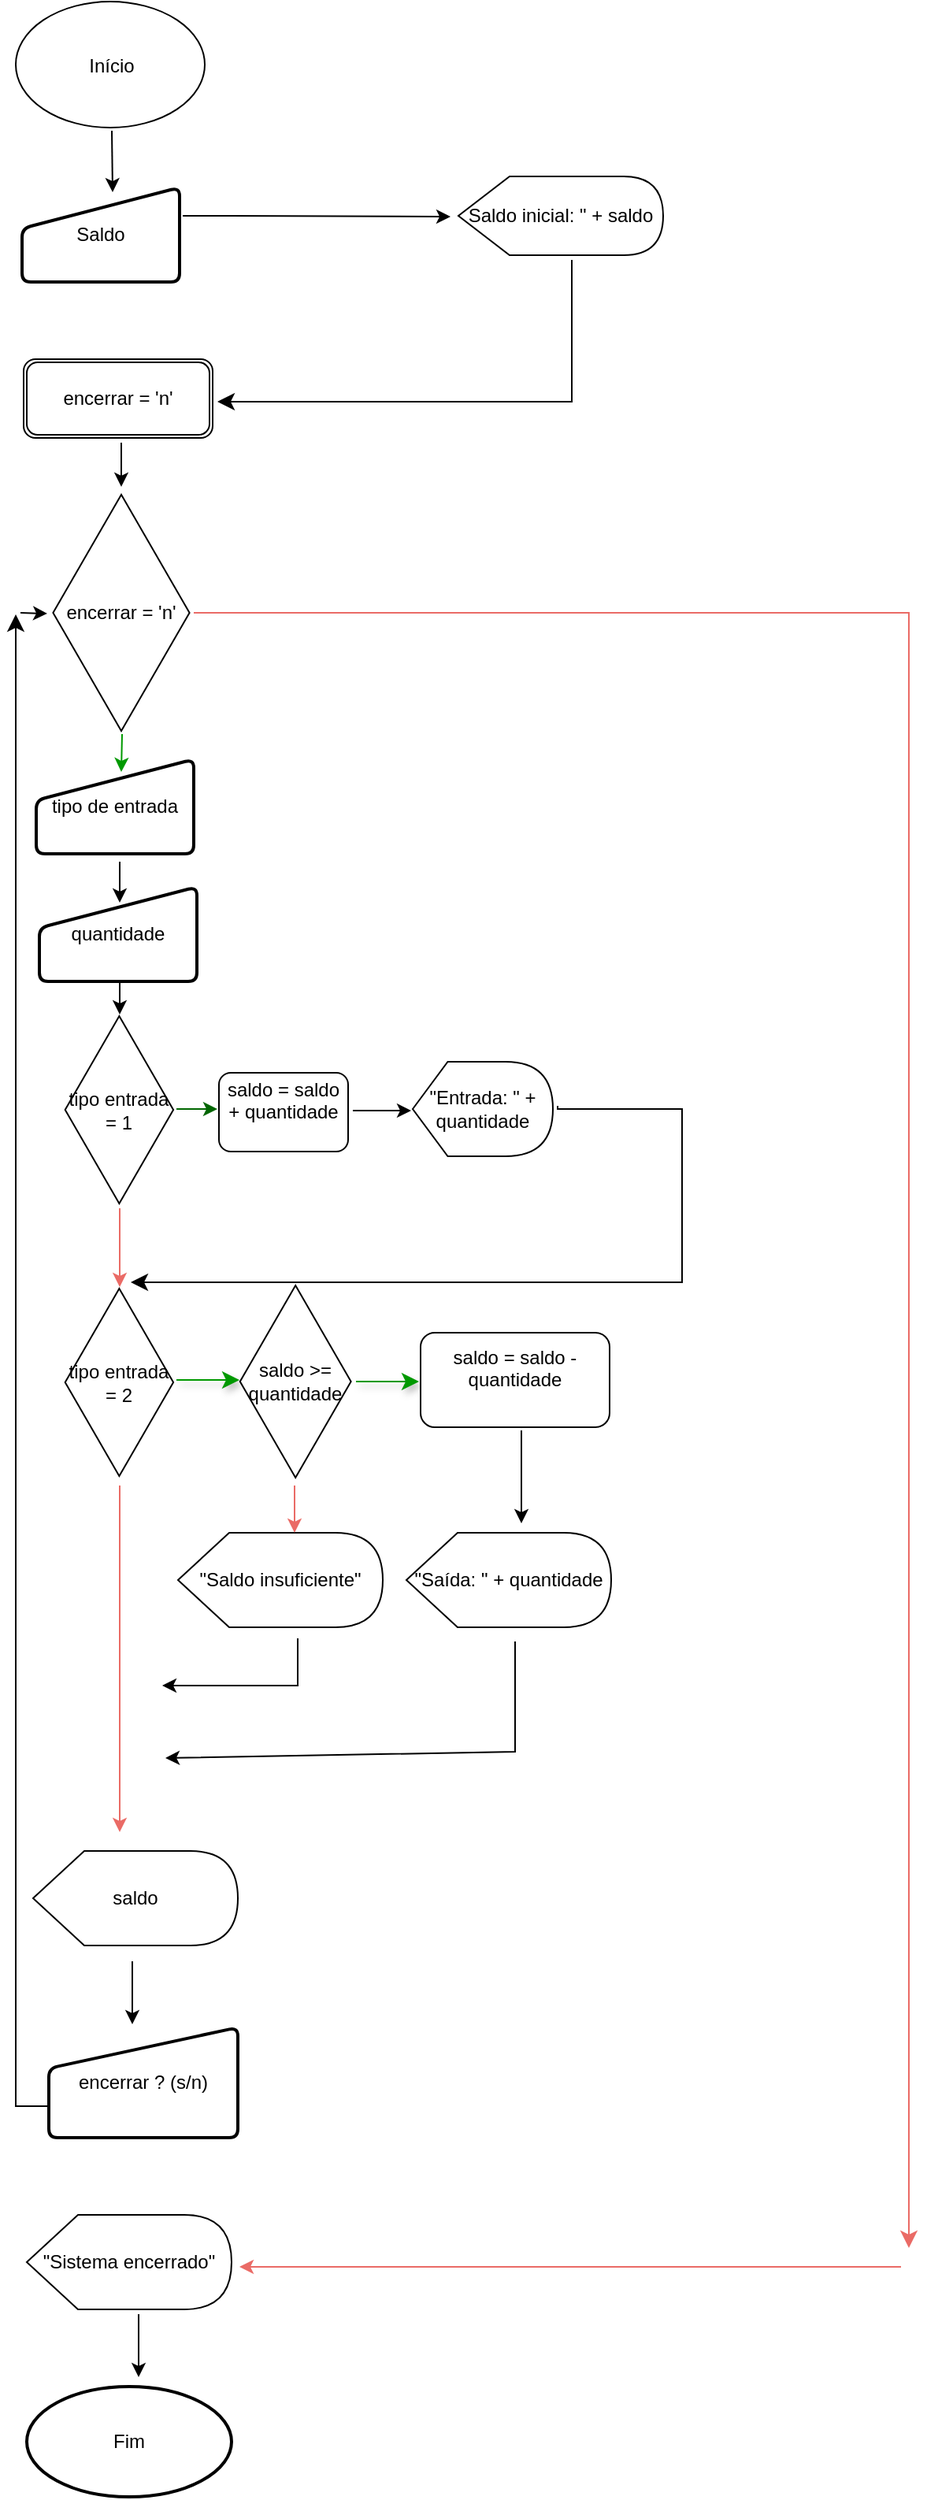 <mxfile version="22.1.3" type="github">
  <diagram name="Page-1" id="8ce9d11a-91a2-4d17-14d8-a56ed91bf033">
    <mxGraphModel dx="4028" dy="632" grid="0" gridSize="17" guides="0" tooltips="1" connect="0" arrows="0" fold="1" page="1" pageScale="1" pageWidth="1920" pageHeight="1200" background="none" math="0" shadow="0">
      <root>
        <mxCell id="0" />
        <mxCell id="1" parent="0" />
        <object label="" id="gsZWW2OXpgVZkUkckgpa-1">
          <mxCell style="ellipse;whiteSpace=wrap;html=1;" parent="1" vertex="1">
            <mxGeometry y="2" width="120" height="80" as="geometry" />
          </mxCell>
        </object>
        <mxCell id="gsZWW2OXpgVZkUkckgpa-2" value="Início" style="text;strokeColor=none;align=center;fillColor=none;html=1;verticalAlign=middle;whiteSpace=wrap;rounded=0;" parent="1" vertex="1">
          <mxGeometry x="31" y="28" width="60" height="30" as="geometry" />
        </mxCell>
        <mxCell id="gsZWW2OXpgVZkUkckgpa-4" value="Saldo" style="html=1;strokeWidth=2;shape=manualInput;whiteSpace=wrap;rounded=1;size=26;arcSize=11;" parent="1" vertex="1">
          <mxGeometry x="4" y="120" width="100" height="60" as="geometry" />
        </mxCell>
        <mxCell id="gsZWW2OXpgVZkUkckgpa-7" value="Saldo inicial: &quot; + saldo" style="shape=display;whiteSpace=wrap;html=1;" parent="1" vertex="1">
          <mxGeometry x="281" y="113" width="130" height="50" as="geometry" />
        </mxCell>
        <mxCell id="gsZWW2OXpgVZkUkckgpa-8" value="" style="edgeStyle=segmentEdgeStyle;endArrow=classic;html=1;curved=0;rounded=0;endSize=8;startSize=8;" parent="1" edge="1">
          <mxGeometry width="50" height="50" relative="1" as="geometry">
            <mxPoint x="353" y="170" as="sourcePoint" />
            <mxPoint x="128" y="256" as="targetPoint" />
            <Array as="points">
              <mxPoint x="353" y="166" />
              <mxPoint x="353" y="256" />
            </Array>
          </mxGeometry>
        </mxCell>
        <mxCell id="gsZWW2OXpgVZkUkckgpa-9" value="" style="endArrow=classic;html=1;rounded=0;" parent="1" edge="1">
          <mxGeometry width="50" height="50" relative="1" as="geometry">
            <mxPoint x="61" y="84" as="sourcePoint" />
            <mxPoint x="61.5" y="123" as="targetPoint" />
            <Array as="points" />
          </mxGeometry>
        </mxCell>
        <mxCell id="gsZWW2OXpgVZkUkckgpa-10" value="" style="endArrow=classic;html=1;rounded=0;" parent="1" edge="1">
          <mxGeometry width="50" height="50" relative="1" as="geometry">
            <mxPoint x="106" y="138" as="sourcePoint" />
            <mxPoint x="276" y="138.5" as="targetPoint" />
            <Array as="points">
              <mxPoint x="136" y="138" />
            </Array>
          </mxGeometry>
        </mxCell>
        <mxCell id="gsZWW2OXpgVZkUkckgpa-11" value="encerrar = &#39;n&#39;" style="shape=ext;double=1;rounded=1;whiteSpace=wrap;html=1;" parent="1" vertex="1">
          <mxGeometry x="5" y="229" width="120" height="50" as="geometry" />
        </mxCell>
        <mxCell id="gsZWW2OXpgVZkUkckgpa-12" value="" style="endArrow=classic;html=1;rounded=0;" parent="1" edge="1">
          <mxGeometry width="50" height="50" relative="1" as="geometry">
            <mxPoint x="67" y="282" as="sourcePoint" />
            <mxPoint x="67" y="310" as="targetPoint" />
          </mxGeometry>
        </mxCell>
        <mxCell id="gsZWW2OXpgVZkUkckgpa-14" value="" style="endArrow=classic;html=1;rounded=0;strokeColor=#009900;" parent="1" edge="1">
          <mxGeometry width="50" height="50" relative="1" as="geometry">
            <mxPoint x="67.5" y="467" as="sourcePoint" />
            <mxPoint x="67" y="491" as="targetPoint" />
          </mxGeometry>
        </mxCell>
        <mxCell id="gsZWW2OXpgVZkUkckgpa-17" value="tipo de entrada&lt;br&gt;" style="html=1;strokeWidth=2;shape=manualInput;whiteSpace=wrap;rounded=1;size=26;arcSize=11;" parent="1" vertex="1">
          <mxGeometry x="13" y="483" width="100" height="60" as="geometry" />
        </mxCell>
        <mxCell id="gsZWW2OXpgVZkUkckgpa-18" value="" style="endArrow=classic;html=1;rounded=0;" parent="1" edge="1">
          <mxGeometry width="50" height="50" relative="1" as="geometry">
            <mxPoint x="66" y="548" as="sourcePoint" />
            <mxPoint x="66" y="574" as="targetPoint" />
          </mxGeometry>
        </mxCell>
        <mxCell id="gsZWW2OXpgVZkUkckgpa-19" value="quantidade&lt;br&gt;" style="html=1;strokeWidth=2;shape=manualInput;whiteSpace=wrap;rounded=1;size=26;arcSize=11;" parent="1" vertex="1">
          <mxGeometry x="15" y="564" width="100" height="60" as="geometry" />
        </mxCell>
        <mxCell id="gsZWW2OXpgVZkUkckgpa-20" value="" style="endArrow=classic;html=1;rounded=0;" parent="1" edge="1">
          <mxGeometry width="50" height="50" relative="1" as="geometry">
            <mxPoint x="66" y="624" as="sourcePoint" />
            <mxPoint x="66" y="645" as="targetPoint" />
            <Array as="points">
              <mxPoint x="66" y="635" />
            </Array>
          </mxGeometry>
        </mxCell>
        <mxCell id="gsZWW2OXpgVZkUkckgpa-21" value="encerrar = &#39;n&#39;&lt;br&gt;" style="html=1;whiteSpace=wrap;aspect=fixed;shape=isoRectangle;direction=south;" parent="1" vertex="1">
          <mxGeometry x="22" y="315" width="90" height="150" as="geometry" />
        </mxCell>
        <mxCell id="gsZWW2OXpgVZkUkckgpa-22" value="tipo entrada = 1&lt;br&gt;" style="html=1;whiteSpace=wrap;aspect=fixed;shape=isoRectangle;direction=south;" parent="1" vertex="1">
          <mxGeometry x="30" y="646" width="71.4" height="119" as="geometry" />
        </mxCell>
        <mxCell id="gsZWW2OXpgVZkUkckgpa-23" value="" style="endArrow=classic;html=1;rounded=0;fillColor=#45FF9C;strokeColor=#006600;" parent="1" edge="1">
          <mxGeometry width="50" height="50" relative="1" as="geometry">
            <mxPoint x="102" y="705" as="sourcePoint" />
            <mxPoint x="128" y="705" as="targetPoint" />
          </mxGeometry>
        </mxCell>
        <mxCell id="gsZWW2OXpgVZkUkckgpa-24" value="saldo = saldo + quantidade&lt;br&gt;&amp;nbsp;" style="rounded=1;whiteSpace=wrap;html=1;" parent="1" vertex="1">
          <mxGeometry x="129" y="682" width="82" height="50" as="geometry" />
        </mxCell>
        <mxCell id="gsZWW2OXpgVZkUkckgpa-25" value="" style="endArrow=classic;html=1;rounded=0;" parent="1" edge="1">
          <mxGeometry width="50" height="50" relative="1" as="geometry">
            <mxPoint x="214" y="706" as="sourcePoint" />
            <mxPoint x="251" y="706" as="targetPoint" />
            <Array as="points">
              <mxPoint x="214" y="706" />
            </Array>
          </mxGeometry>
        </mxCell>
        <mxCell id="gsZWW2OXpgVZkUkckgpa-26" value="&quot;Entrada: &quot; + quantidade&lt;br&gt;" style="shape=display;whiteSpace=wrap;html=1;" parent="1" vertex="1">
          <mxGeometry x="252" y="675" width="89" height="60" as="geometry" />
        </mxCell>
        <mxCell id="gsZWW2OXpgVZkUkckgpa-28" value="" style="edgeStyle=segmentEdgeStyle;endArrow=classic;html=1;curved=0;rounded=0;endSize=8;startSize=8;" parent="1" edge="1">
          <mxGeometry width="50" height="50" relative="1" as="geometry">
            <mxPoint x="344" y="705" as="sourcePoint" />
            <mxPoint x="73" y="815" as="targetPoint" />
            <Array as="points">
              <mxPoint x="344" y="703" />
              <mxPoint x="344" y="705" />
              <mxPoint x="423" y="705" />
              <mxPoint x="423" y="815" />
            </Array>
          </mxGeometry>
        </mxCell>
        <mxCell id="gsZWW2OXpgVZkUkckgpa-29" value="" style="endArrow=classic;html=1;rounded=0;strokeColor=#EA6B66;" parent="1" edge="1">
          <mxGeometry width="50" height="50" relative="1" as="geometry">
            <mxPoint x="66" y="768" as="sourcePoint" />
            <mxPoint x="66" y="818" as="targetPoint" />
          </mxGeometry>
        </mxCell>
        <mxCell id="gsZWW2OXpgVZkUkckgpa-30" value="" style="edgeStyle=segmentEdgeStyle;endArrow=classic;html=1;curved=0;rounded=0;endSize=8;startSize=8;strokeColor=#EA6B66;" parent="1" edge="1">
          <mxGeometry width="50" height="50" relative="1" as="geometry">
            <mxPoint x="113" y="390" as="sourcePoint" />
            <mxPoint x="567" y="1428" as="targetPoint" />
          </mxGeometry>
        </mxCell>
        <mxCell id="gsZWW2OXpgVZkUkckgpa-31" value="tipo entrada = 2" style="html=1;whiteSpace=wrap;aspect=fixed;shape=isoRectangle;direction=south;" parent="1" vertex="1">
          <mxGeometry x="30" y="819" width="71.4" height="119" as="geometry" />
        </mxCell>
        <mxCell id="gsZWW2OXpgVZkUkckgpa-32" value="" style="edgeStyle=segmentEdgeStyle;endArrow=classic;html=1;curved=0;rounded=0;endSize=8;startSize=8;shadow=1;strokeColor=#009900;" parent="1" edge="1">
          <mxGeometry width="50" height="50" relative="1" as="geometry">
            <mxPoint x="102" y="877.03" as="sourcePoint" />
            <mxPoint x="142" y="877.2" as="targetPoint" />
          </mxGeometry>
        </mxCell>
        <mxCell id="gsZWW2OXpgVZkUkckgpa-33" value="saldo &amp;gt;= quantidade&lt;br&gt;" style="html=1;whiteSpace=wrap;aspect=fixed;shape=isoRectangle;direction=south;" parent="1" vertex="1">
          <mxGeometry x="141" y="817" width="73.2" height="122" as="geometry" />
        </mxCell>
        <mxCell id="gsZWW2OXpgVZkUkckgpa-34" value="" style="edgeStyle=segmentEdgeStyle;endArrow=classic;html=1;curved=0;rounded=0;endSize=8;startSize=8;shadow=1;strokeColor=#009900;" parent="1" edge="1">
          <mxGeometry width="50" height="50" relative="1" as="geometry">
            <mxPoint x="216" y="878" as="sourcePoint" />
            <mxPoint x="256" y="878.17" as="targetPoint" />
          </mxGeometry>
        </mxCell>
        <mxCell id="gsZWW2OXpgVZkUkckgpa-35" value="saldo = saldo - quantidade&lt;br&gt;&amp;nbsp;" style="rounded=1;whiteSpace=wrap;html=1;" parent="1" vertex="1">
          <mxGeometry x="257" y="847" width="120" height="60" as="geometry" />
        </mxCell>
        <mxCell id="gsZWW2OXpgVZkUkckgpa-36" value="" style="endArrow=classic;html=1;rounded=0;" parent="1" edge="1">
          <mxGeometry width="50" height="50" relative="1" as="geometry">
            <mxPoint x="321" y="909" as="sourcePoint" />
            <mxPoint x="321" y="968" as="targetPoint" />
          </mxGeometry>
        </mxCell>
        <mxCell id="gsZWW2OXpgVZkUkckgpa-37" value="&quot;Saída: &quot; + quantidade" style="shape=display;whiteSpace=wrap;html=1;" parent="1" vertex="1">
          <mxGeometry x="248" y="974" width="130" height="60" as="geometry" />
        </mxCell>
        <mxCell id="gsZWW2OXpgVZkUkckgpa-39" value="&quot;Saldo insuficiente&quot;&lt;br&gt;" style="shape=display;whiteSpace=wrap;html=1;" parent="1" vertex="1">
          <mxGeometry x="103" y="974" width="130" height="60" as="geometry" />
        </mxCell>
        <mxCell id="gsZWW2OXpgVZkUkckgpa-40" value="" style="endArrow=classic;html=1;rounded=0;strokeColor=#EA6B66;" parent="1" edge="1">
          <mxGeometry width="50" height="50" relative="1" as="geometry">
            <mxPoint x="66" y="944" as="sourcePoint" />
            <mxPoint x="66" y="1164" as="targetPoint" />
          </mxGeometry>
        </mxCell>
        <mxCell id="gsZWW2OXpgVZkUkckgpa-41" value="" style="endArrow=classic;html=1;rounded=0;strokeColor=#EA6B66;" parent="1" edge="1">
          <mxGeometry width="50" height="50" relative="1" as="geometry">
            <mxPoint x="177" y="944" as="sourcePoint" />
            <mxPoint x="177" y="974" as="targetPoint" />
            <Array as="points">
              <mxPoint x="177" y="954" />
            </Array>
          </mxGeometry>
        </mxCell>
        <mxCell id="gsZWW2OXpgVZkUkckgpa-42" value="" style="endArrow=classic;html=1;rounded=0;" parent="1" edge="1">
          <mxGeometry width="50" height="50" relative="1" as="geometry">
            <mxPoint x="317" y="1043" as="sourcePoint" />
            <mxPoint x="95" y="1117" as="targetPoint" />
            <Array as="points">
              <mxPoint x="317" y="1113" />
            </Array>
          </mxGeometry>
        </mxCell>
        <mxCell id="gsZWW2OXpgVZkUkckgpa-43" value="" style="endArrow=classic;html=1;rounded=0;" parent="1" edge="1">
          <mxGeometry width="50" height="50" relative="1" as="geometry">
            <mxPoint x="179" y="1041" as="sourcePoint" />
            <mxPoint x="93" y="1071" as="targetPoint" />
            <Array as="points">
              <mxPoint x="179" y="1071" />
              <mxPoint x="99" y="1071" />
            </Array>
          </mxGeometry>
        </mxCell>
        <mxCell id="gsZWW2OXpgVZkUkckgpa-44" value="saldo&lt;br&gt;" style="shape=display;whiteSpace=wrap;html=1;" parent="1" vertex="1">
          <mxGeometry x="11" y="1176" width="130" height="60" as="geometry" />
        </mxCell>
        <mxCell id="gsZWW2OXpgVZkUkckgpa-45" value="encerrar ? (s/n)" style="html=1;strokeWidth=2;shape=manualInput;whiteSpace=wrap;rounded=1;size=26;arcSize=11;" parent="1" vertex="1">
          <mxGeometry x="21" y="1288" width="120" height="70" as="geometry" />
        </mxCell>
        <mxCell id="gsZWW2OXpgVZkUkckgpa-46" value="" style="endArrow=classic;html=1;rounded=0;" parent="1" edge="1">
          <mxGeometry width="50" height="50" relative="1" as="geometry">
            <mxPoint x="74" y="1246" as="sourcePoint" />
            <mxPoint x="74" y="1286" as="targetPoint" />
          </mxGeometry>
        </mxCell>
        <mxCell id="gsZWW2OXpgVZkUkckgpa-47" value="&quot;Sistema encerrado&quot;&lt;br&gt;" style="shape=display;whiteSpace=wrap;html=1;" parent="1" vertex="1">
          <mxGeometry x="7" y="1407" width="130" height="60" as="geometry" />
        </mxCell>
        <mxCell id="gsZWW2OXpgVZkUkckgpa-48" value="" style="endArrow=classic;html=1;rounded=0;" parent="1" edge="1">
          <mxGeometry width="50" height="50" relative="1" as="geometry">
            <mxPoint x="78" y="1470" as="sourcePoint" />
            <mxPoint x="78" y="1510" as="targetPoint" />
          </mxGeometry>
        </mxCell>
        <mxCell id="gsZWW2OXpgVZkUkckgpa-50" value="Fim&lt;br&gt;" style="strokeWidth=2;html=1;shape=mxgraph.flowchart.start_1;whiteSpace=wrap;" parent="1" vertex="1">
          <mxGeometry x="7" y="1516" width="130" height="70" as="geometry" />
        </mxCell>
        <mxCell id="gsZWW2OXpgVZkUkckgpa-51" value="" style="endArrow=classic;html=1;rounded=0;strokeColor=#EA6B66;" parent="1" edge="1">
          <mxGeometry width="50" height="50" relative="1" as="geometry">
            <mxPoint x="562" y="1440" as="sourcePoint" />
            <mxPoint x="142" y="1440" as="targetPoint" />
          </mxGeometry>
        </mxCell>
        <mxCell id="gsZWW2OXpgVZkUkckgpa-52" value="" style="edgeStyle=segmentEdgeStyle;endArrow=classic;html=1;curved=0;rounded=0;endSize=8;startSize=8;exitX=-0.008;exitY=0.714;exitDx=0;exitDy=0;exitPerimeter=0;" parent="1" edge="1" source="gsZWW2OXpgVZkUkckgpa-45">
          <mxGeometry width="50" height="50" relative="1" as="geometry">
            <mxPoint y="1340" as="sourcePoint" />
            <mxPoint y="391" as="targetPoint" />
          </mxGeometry>
        </mxCell>
        <mxCell id="gsZWW2OXpgVZkUkckgpa-53" value="" style="endArrow=classic;html=1;rounded=0;" parent="1" edge="1">
          <mxGeometry width="50" height="50" relative="1" as="geometry">
            <mxPoint x="3" y="390" as="sourcePoint" />
            <mxPoint x="20" y="390.5" as="targetPoint" />
            <Array as="points" />
          </mxGeometry>
        </mxCell>
      </root>
    </mxGraphModel>
  </diagram>
</mxfile>
